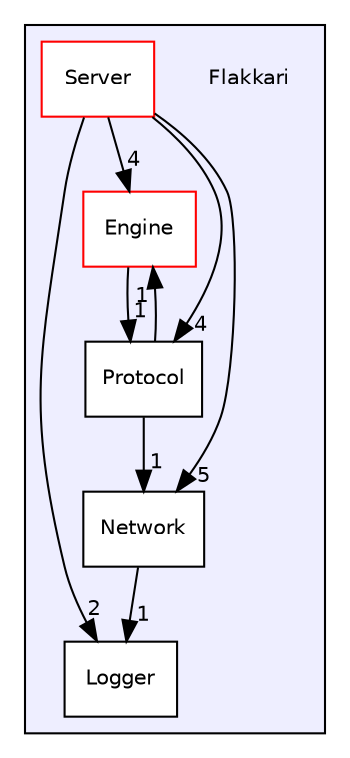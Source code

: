 digraph "Flakkari" {
  compound=true
  node [ fontsize="10", fontname="Helvetica"];
  edge [ labelfontsize="10", labelfontname="Helvetica"];
  subgraph clusterdir_7252f805497af2c98d8ae536646df97b {
    graph [ bgcolor="#eeeeff", pencolor="black", label="" URL="dir_7252f805497af2c98d8ae536646df97b.html"];
    dir_7252f805497af2c98d8ae536646df97b [shape=plaintext label="Flakkari"];
  dir_a8832efbf453ed375786272748b42b6e [shape=box label="Engine" fillcolor="white" style="filled" color="red" URL="dir_a8832efbf453ed375786272748b42b6e.html"];
  dir_45889462d704ec0e5c2ce024817bc167 [shape=box label="Logger" fillcolor="white" style="filled" URL="dir_45889462d704ec0e5c2ce024817bc167.html"];
  dir_dc3bc5b104a4f9709e6dd6d8ef9cb2d5 [shape=box label="Network" fillcolor="white" style="filled" URL="dir_dc3bc5b104a4f9709e6dd6d8ef9cb2d5.html"];
  dir_c5bb1fc07982e0126fd8087c13a737b0 [shape=box label="Protocol" fillcolor="white" style="filled" URL="dir_c5bb1fc07982e0126fd8087c13a737b0.html"];
  dir_b45b4f7f86949fcdbe13543d457ee769 [shape=box label="Server" fillcolor="white" style="filled" color="red" URL="dir_b45b4f7f86949fcdbe13543d457ee769.html"];
  }
  dir_dc3bc5b104a4f9709e6dd6d8ef9cb2d5->dir_45889462d704ec0e5c2ce024817bc167 [headlabel="1", labeldistance=1.5 headhref="dir_000010_000009.html"];
  dir_c5bb1fc07982e0126fd8087c13a737b0->dir_a8832efbf453ed375786272748b42b6e [headlabel="1", labeldistance=1.5 headhref="dir_000011_000002.html"];
  dir_c5bb1fc07982e0126fd8087c13a737b0->dir_dc3bc5b104a4f9709e6dd6d8ef9cb2d5 [headlabel="1", labeldistance=1.5 headhref="dir_000011_000010.html"];
  dir_a8832efbf453ed375786272748b42b6e->dir_c5bb1fc07982e0126fd8087c13a737b0 [headlabel="1", labeldistance=1.5 headhref="dir_000002_000011.html"];
  dir_b45b4f7f86949fcdbe13543d457ee769->dir_45889462d704ec0e5c2ce024817bc167 [headlabel="2", labeldistance=1.5 headhref="dir_000012_000009.html"];
  dir_b45b4f7f86949fcdbe13543d457ee769->dir_a8832efbf453ed375786272748b42b6e [headlabel="4", labeldistance=1.5 headhref="dir_000012_000002.html"];
  dir_b45b4f7f86949fcdbe13543d457ee769->dir_c5bb1fc07982e0126fd8087c13a737b0 [headlabel="4", labeldistance=1.5 headhref="dir_000012_000011.html"];
  dir_b45b4f7f86949fcdbe13543d457ee769->dir_dc3bc5b104a4f9709e6dd6d8ef9cb2d5 [headlabel="5", labeldistance=1.5 headhref="dir_000012_000010.html"];
}
